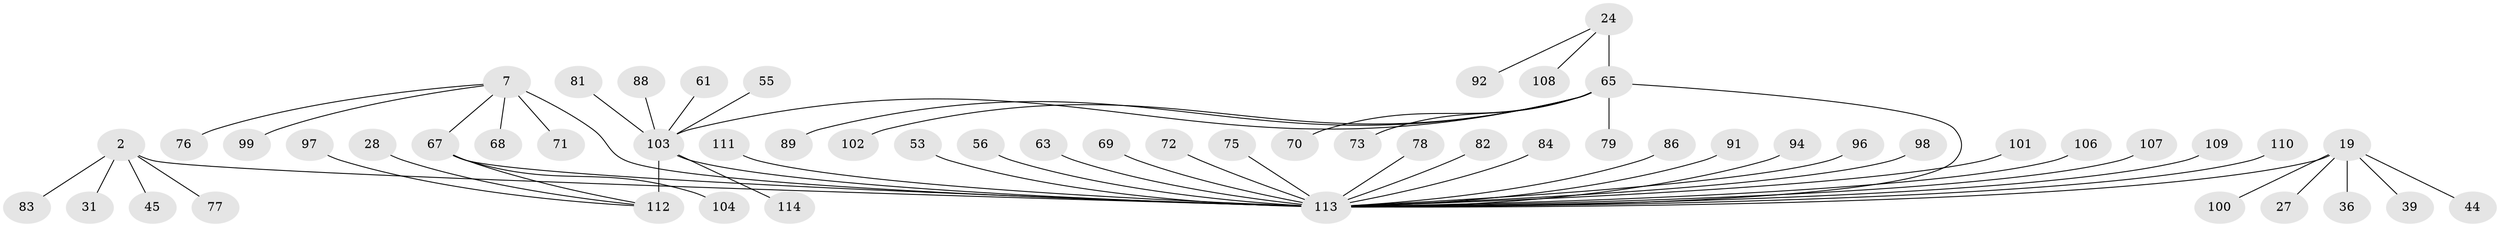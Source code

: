 // original degree distribution, {5: 0.02631578947368421, 8: 0.043859649122807015, 17: 0.008771929824561403, 10: 0.008771929824561403, 9: 0.02631578947368421, 13: 0.017543859649122806, 7: 0.017543859649122806, 4: 0.017543859649122806, 6: 0.05263157894736842, 12: 0.008771929824561403, 2: 0.13157894736842105, 1: 0.5964912280701754, 3: 0.043859649122807015}
// Generated by graph-tools (version 1.1) at 2025/55/03/09/25 04:55:23]
// undirected, 57 vertices, 59 edges
graph export_dot {
graph [start="1"]
  node [color=gray90,style=filled];
  2 [super="+1"];
  7 [super="+6"];
  19 [super="+16"];
  24 [super="+21"];
  27;
  28;
  31;
  36;
  39;
  44;
  45;
  53;
  55;
  56;
  61;
  63;
  65 [super="+25+34+38+41"];
  67 [super="+59+10"];
  68;
  69;
  70;
  71 [super="+57"];
  72;
  73;
  75;
  76;
  77;
  78 [super="+58"];
  79 [super="+35"];
  81;
  82 [super="+47"];
  83 [super="+43"];
  84;
  86 [super="+60"];
  88;
  89;
  91;
  92;
  94;
  96;
  97;
  98;
  99;
  100 [super="+52"];
  101;
  102;
  103 [super="+15"];
  104;
  106;
  107;
  108;
  109;
  110;
  111;
  112 [super="+54+74+13"];
  113 [super="+62+93+5+48+30+32+40+87+105+37+42+49+50+51"];
  114;
  2 -- 31;
  2 -- 77;
  2 -- 45;
  2 -- 83;
  2 -- 113 [weight=7];
  7 -- 68;
  7 -- 76;
  7 -- 99;
  7 -- 71;
  7 -- 113 [weight=6];
  7 -- 67 [weight=4];
  19 -- 44;
  19 -- 36;
  19 -- 39;
  19 -- 27;
  19 -- 100;
  19 -- 113 [weight=8];
  24 -- 108;
  24 -- 92;
  24 -- 65 [weight=6];
  28 -- 112;
  53 -- 113;
  55 -- 103;
  56 -- 113;
  61 -- 103;
  63 -- 113;
  65 -- 70;
  65 -- 102;
  65 -- 73;
  65 -- 79;
  65 -- 113 [weight=5];
  65 -- 89;
  65 -- 103;
  67 -- 113 [weight=2];
  67 -- 104;
  67 -- 112;
  69 -- 113;
  72 -- 113;
  75 -- 113;
  78 -- 113;
  81 -- 103;
  82 -- 113;
  84 -- 113;
  86 -- 113;
  88 -- 103;
  91 -- 113;
  94 -- 113;
  96 -- 113;
  97 -- 112;
  98 -- 113;
  101 -- 113;
  103 -- 113 [weight=4];
  103 -- 114;
  103 -- 112 [weight=6];
  106 -- 113;
  107 -- 113;
  109 -- 113;
  110 -- 113;
  111 -- 113;
}
